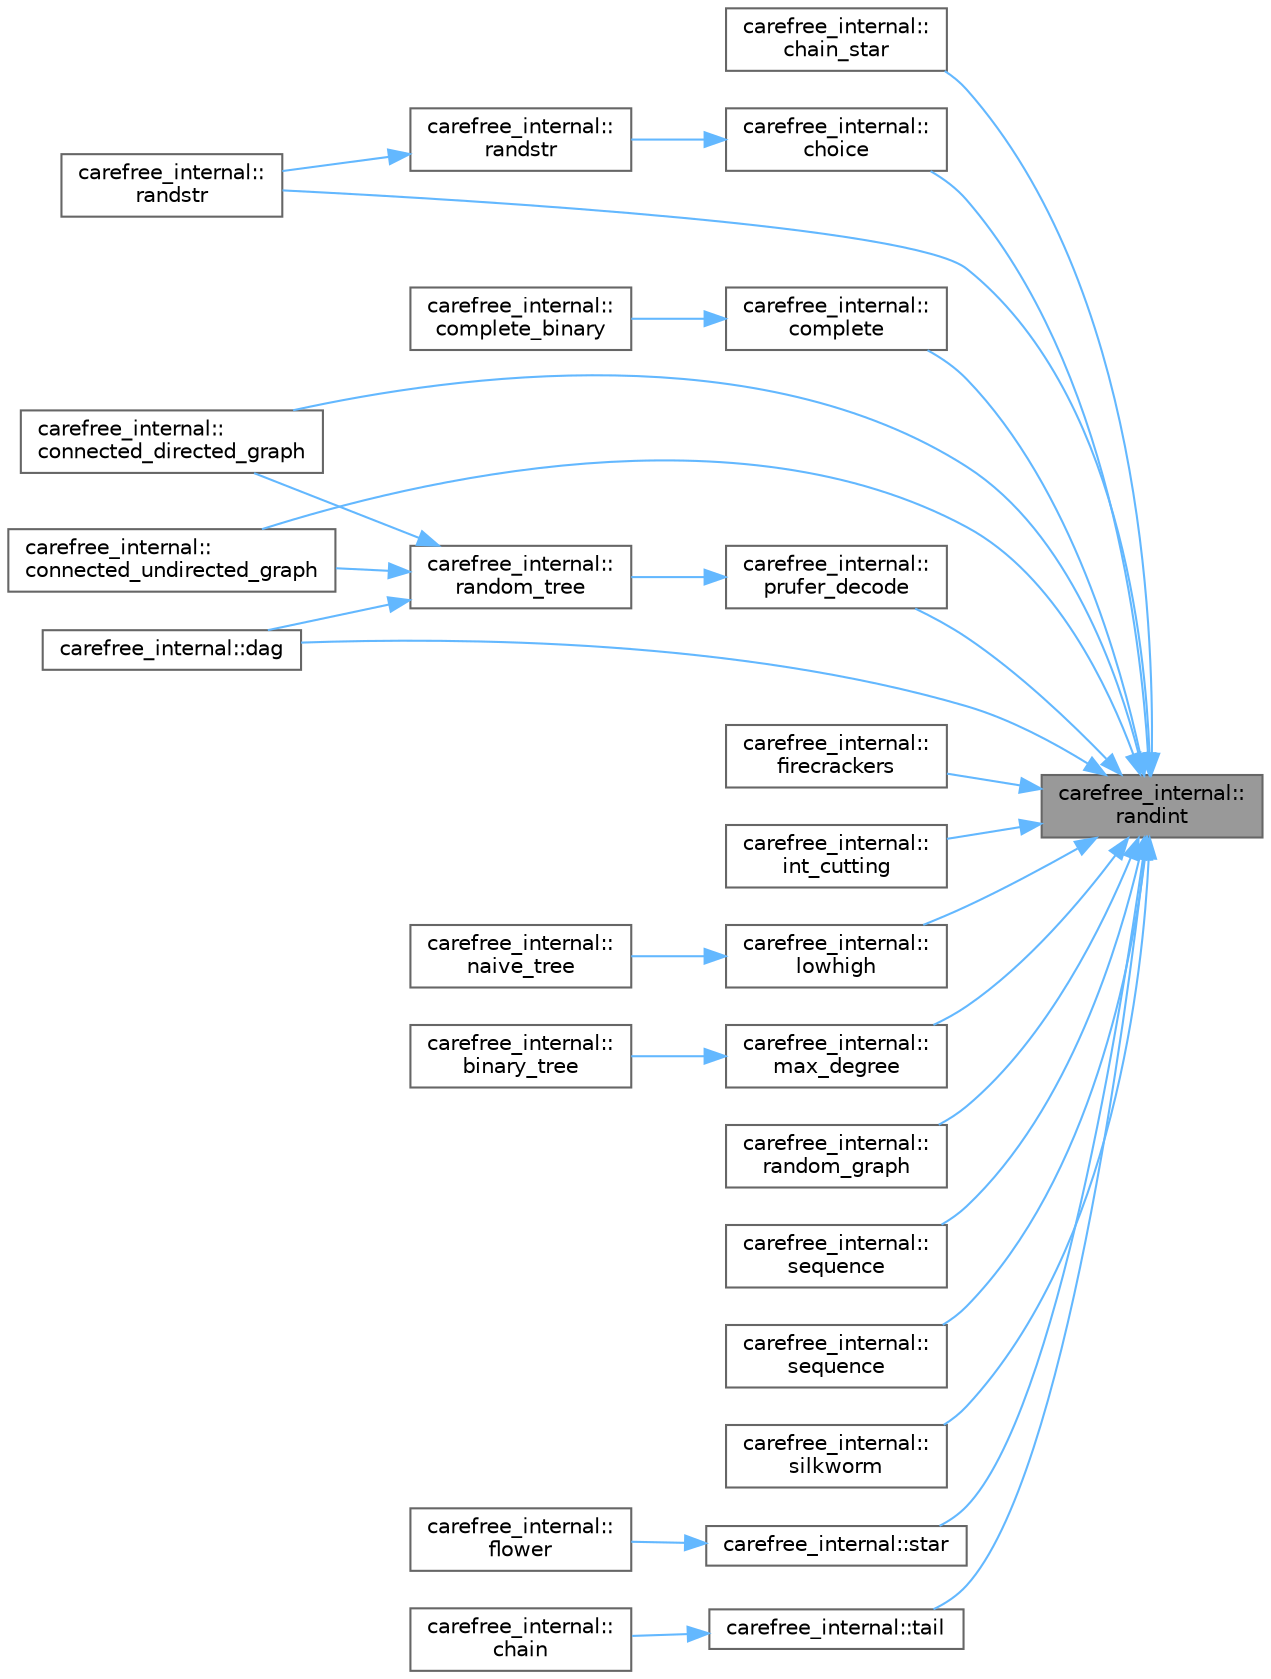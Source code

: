 digraph "carefree_internal::randint"
{
 // LATEX_PDF_SIZE
  bgcolor="transparent";
  edge [fontname=Helvetica,fontsize=10,labelfontname=Helvetica,labelfontsize=10];
  node [fontname=Helvetica,fontsize=10,shape=box,height=0.2,width=0.4];
  rankdir="RL";
  Node1 [id="Node000001",label="carefree_internal::\lrandint",height=0.2,width=0.4,color="gray40", fillcolor="grey60", style="filled", fontcolor="black",tooltip=" "];
  Node1 -> Node2 [id="edge1_Node000001_Node000002",dir="back",color="steelblue1",style="solid",tooltip=" "];
  Node2 [id="Node000002",label="carefree_internal::\lchain_star",height=0.2,width=0.4,color="grey40", fillcolor="white", style="filled",URL="$namespacecarefree__internal.html#aad7dbc1a16b16dd475afde24d7adf0d1",tooltip=" "];
  Node1 -> Node3 [id="edge2_Node000001_Node000003",dir="back",color="steelblue1",style="solid",tooltip=" "];
  Node3 [id="Node000003",label="carefree_internal::\lchoice",height=0.2,width=0.4,color="grey40", fillcolor="white", style="filled",URL="$namespacecarefree__internal.html#a5d47653d8749e7941b9720057b0aadf0",tooltip=" "];
  Node3 -> Node4 [id="edge3_Node000003_Node000004",dir="back",color="steelblue1",style="solid",tooltip=" "];
  Node4 [id="Node000004",label="carefree_internal::\lrandstr",height=0.2,width=0.4,color="grey40", fillcolor="white", style="filled",URL="$namespacecarefree__internal.html#ae7ef7cdd0bebd841afceaf4cc4dfb1fe",tooltip=" "];
  Node4 -> Node5 [id="edge4_Node000004_Node000005",dir="back",color="steelblue1",style="solid",tooltip=" "];
  Node5 [id="Node000005",label="carefree_internal::\lrandstr",height=0.2,width=0.4,color="grey40", fillcolor="white", style="filled",URL="$namespacecarefree__internal.html#adc3bd71802747976e3ac8d6e22b0194d",tooltip=" "];
  Node1 -> Node6 [id="edge5_Node000001_Node000006",dir="back",color="steelblue1",style="solid",tooltip=" "];
  Node6 [id="Node000006",label="carefree_internal::\lcomplete",height=0.2,width=0.4,color="grey40", fillcolor="white", style="filled",URL="$namespacecarefree__internal.html#ad3a206037445f3e3ec7f383b06e672e7",tooltip=" "];
  Node6 -> Node7 [id="edge6_Node000006_Node000007",dir="back",color="steelblue1",style="solid",tooltip=" "];
  Node7 [id="Node000007",label="carefree_internal::\lcomplete_binary",height=0.2,width=0.4,color="grey40", fillcolor="white", style="filled",URL="$namespacecarefree__internal.html#a7ad83ca88f9ccb6fb56881d86ef38776",tooltip=" "];
  Node1 -> Node8 [id="edge7_Node000001_Node000008",dir="back",color="steelblue1",style="solid",tooltip=" "];
  Node8 [id="Node000008",label="carefree_internal::\lconnected_directed_graph",height=0.2,width=0.4,color="grey40", fillcolor="white", style="filled",URL="$namespacecarefree__internal.html#a724484c7eb7b8b55dd4c794862746903",tooltip=" "];
  Node1 -> Node9 [id="edge8_Node000001_Node000009",dir="back",color="steelblue1",style="solid",tooltip=" "];
  Node9 [id="Node000009",label="carefree_internal::\lconnected_undirected_graph",height=0.2,width=0.4,color="grey40", fillcolor="white", style="filled",URL="$namespacecarefree__internal.html#a1b727fafdf70d1ca51cbc3e3d459758b",tooltip=" "];
  Node1 -> Node10 [id="edge9_Node000001_Node000010",dir="back",color="steelblue1",style="solid",tooltip=" "];
  Node10 [id="Node000010",label="carefree_internal::dag",height=0.2,width=0.4,color="grey40", fillcolor="white", style="filled",URL="$namespacecarefree__internal.html#a28dda1f852ebd11512dd66590a94b96f",tooltip=" "];
  Node1 -> Node11 [id="edge10_Node000001_Node000011",dir="back",color="steelblue1",style="solid",tooltip=" "];
  Node11 [id="Node000011",label="carefree_internal::\lfirecrackers",height=0.2,width=0.4,color="grey40", fillcolor="white", style="filled",URL="$namespacecarefree__internal.html#a9435ff722beb77c4643b43781ffcf64b",tooltip=" "];
  Node1 -> Node12 [id="edge11_Node000001_Node000012",dir="back",color="steelblue1",style="solid",tooltip=" "];
  Node12 [id="Node000012",label="carefree_internal::\lint_cutting",height=0.2,width=0.4,color="grey40", fillcolor="white", style="filled",URL="$namespacecarefree__internal.html#a712398045d7754abf007d27efbe0bcae",tooltip=" "];
  Node1 -> Node13 [id="edge12_Node000001_Node000013",dir="back",color="steelblue1",style="solid",tooltip=" "];
  Node13 [id="Node000013",label="carefree_internal::\llowhigh",height=0.2,width=0.4,color="grey40", fillcolor="white", style="filled",URL="$namespacecarefree__internal.html#a515d38ea0328bd28511c5ae891e700f9",tooltip=" "];
  Node13 -> Node14 [id="edge13_Node000013_Node000014",dir="back",color="steelblue1",style="solid",tooltip=" "];
  Node14 [id="Node000014",label="carefree_internal::\lnaive_tree",height=0.2,width=0.4,color="grey40", fillcolor="white", style="filled",URL="$namespacecarefree__internal.html#a6568ca7a4573592fe32797708ffd5660",tooltip=" "];
  Node1 -> Node15 [id="edge14_Node000001_Node000015",dir="back",color="steelblue1",style="solid",tooltip=" "];
  Node15 [id="Node000015",label="carefree_internal::\lmax_degree",height=0.2,width=0.4,color="grey40", fillcolor="white", style="filled",URL="$namespacecarefree__internal.html#aa1d429d13c51db08341e8224a4f22bf0",tooltip=" "];
  Node15 -> Node16 [id="edge15_Node000015_Node000016",dir="back",color="steelblue1",style="solid",tooltip=" "];
  Node16 [id="Node000016",label="carefree_internal::\lbinary_tree",height=0.2,width=0.4,color="grey40", fillcolor="white", style="filled",URL="$namespacecarefree__internal.html#a523bf25347d3557fc588632697760acc",tooltip=" "];
  Node1 -> Node17 [id="edge16_Node000001_Node000017",dir="back",color="steelblue1",style="solid",tooltip=" "];
  Node17 [id="Node000017",label="carefree_internal::\lprufer_decode",height=0.2,width=0.4,color="grey40", fillcolor="white", style="filled",URL="$namespacecarefree__internal.html#af64a6a3d99b90dd3c9c702ca85ddd664",tooltip=" "];
  Node17 -> Node18 [id="edge17_Node000017_Node000018",dir="back",color="steelblue1",style="solid",tooltip=" "];
  Node18 [id="Node000018",label="carefree_internal::\lrandom_tree",height=0.2,width=0.4,color="grey40", fillcolor="white", style="filled",URL="$namespacecarefree__internal.html#a322995ed523155f90011208944ae01e0",tooltip=" "];
  Node18 -> Node8 [id="edge18_Node000018_Node000008",dir="back",color="steelblue1",style="solid",tooltip=" "];
  Node18 -> Node9 [id="edge19_Node000018_Node000009",dir="back",color="steelblue1",style="solid",tooltip=" "];
  Node18 -> Node10 [id="edge20_Node000018_Node000010",dir="back",color="steelblue1",style="solid",tooltip=" "];
  Node1 -> Node19 [id="edge21_Node000001_Node000019",dir="back",color="steelblue1",style="solid",tooltip=" "];
  Node19 [id="Node000019",label="carefree_internal::\lrandom_graph",height=0.2,width=0.4,color="grey40", fillcolor="white", style="filled",URL="$namespacecarefree__internal.html#a19f856624a89fda1542731f5e93ca469",tooltip=" "];
  Node1 -> Node5 [id="edge22_Node000001_Node000005",dir="back",color="steelblue1",style="solid",tooltip=" "];
  Node1 -> Node20 [id="edge23_Node000001_Node000020",dir="back",color="steelblue1",style="solid",tooltip=" "];
  Node20 [id="Node000020",label="carefree_internal::\lsequence",height=0.2,width=0.4,color="grey40", fillcolor="white", style="filled",URL="$namespacecarefree__internal.html#a0c5378211b08ad8b5dc07802647aea1d",tooltip=" "];
  Node1 -> Node21 [id="edge24_Node000001_Node000021",dir="back",color="steelblue1",style="solid",tooltip=" "];
  Node21 [id="Node000021",label="carefree_internal::\lsequence",height=0.2,width=0.4,color="grey40", fillcolor="white", style="filled",URL="$namespacecarefree__internal.html#a00a6a3986dad6b93b3f5e1349d9699d0",tooltip=" "];
  Node1 -> Node22 [id="edge25_Node000001_Node000022",dir="back",color="steelblue1",style="solid",tooltip=" "];
  Node22 [id="Node000022",label="carefree_internal::\lsilkworm",height=0.2,width=0.4,color="grey40", fillcolor="white", style="filled",URL="$namespacecarefree__internal.html#aa1e0ef6a072c88600d285a0f09516ad1",tooltip=" "];
  Node1 -> Node23 [id="edge26_Node000001_Node000023",dir="back",color="steelblue1",style="solid",tooltip=" "];
  Node23 [id="Node000023",label="carefree_internal::star",height=0.2,width=0.4,color="grey40", fillcolor="white", style="filled",URL="$namespacecarefree__internal.html#ad4db2cc924563f6be3d91bf8c08fa32b",tooltip=" "];
  Node23 -> Node24 [id="edge27_Node000023_Node000024",dir="back",color="steelblue1",style="solid",tooltip=" "];
  Node24 [id="Node000024",label="carefree_internal::\lflower",height=0.2,width=0.4,color="grey40", fillcolor="white", style="filled",URL="$namespacecarefree__internal.html#a2e4f536843cba9540e93e682a58bb239",tooltip=" "];
  Node1 -> Node25 [id="edge28_Node000001_Node000025",dir="back",color="steelblue1",style="solid",tooltip=" "];
  Node25 [id="Node000025",label="carefree_internal::tail",height=0.2,width=0.4,color="grey40", fillcolor="white", style="filled",URL="$namespacecarefree__internal.html#acaa850b4d070fcaa5594815fce2fa597",tooltip=" "];
  Node25 -> Node26 [id="edge29_Node000025_Node000026",dir="back",color="steelblue1",style="solid",tooltip=" "];
  Node26 [id="Node000026",label="carefree_internal::\lchain",height=0.2,width=0.4,color="grey40", fillcolor="white", style="filled",URL="$namespacecarefree__internal.html#aec5edaf797754ac7e4771ad7111b8624",tooltip=" "];
}
